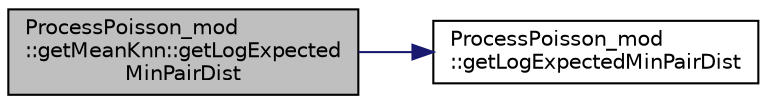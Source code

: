 digraph "ProcessPoisson_mod::getMeanKnn::getLogExpectedMinPairDist"
{
 // LATEX_PDF_SIZE
  edge [fontname="Helvetica",fontsize="10",labelfontname="Helvetica",labelfontsize="10"];
  node [fontname="Helvetica",fontsize="10",shape=record];
  rankdir="LR";
  Node1 [label="ProcessPoisson_mod\l::getMeanKnn::getLogExpected\lMinPairDist",height=0.2,width=0.4,color="black", fillcolor="grey75", style="filled", fontcolor="black",tooltip="Return the average nearest-neighbor distance in dimension nd with the rate density logDensity."];
  Node1 -> Node2 [color="midnightblue",fontsize="10",style="solid",fontname="Helvetica"];
  Node2 [label="ProcessPoisson_mod\l::getLogExpectedMinPairDist",height=0.2,width=0.4,color="black", fillcolor="white", style="filled",URL="$namespaceProcessPoisson__mod.html#a1afc55ee0b1cfac42dda9e2e645a2b03",tooltip="Return the average nearest-neighbor distance in dimension nd with the rate density logDensity."];
}
